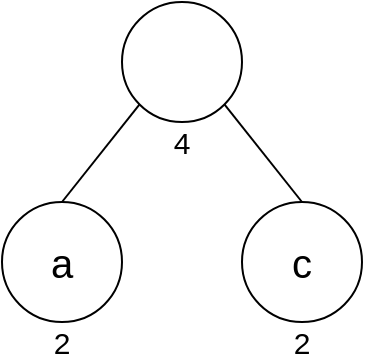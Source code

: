<mxfile version="20.4.2" type="device"><diagram id="Y-uapxf91R-qB0D4k8d9" name="ページ1"><mxGraphModel dx="1017" dy="476" grid="1" gridSize="10" guides="1" tooltips="1" connect="1" arrows="1" fold="1" page="1" pageScale="1" pageWidth="1169" pageHeight="827" math="0" shadow="0"><root><mxCell id="0"/><mxCell id="1" parent="0"/><mxCell id="_e98vY_LKBtYL3cLuxC4-2" value="" style="ellipse;whiteSpace=wrap;html=1;aspect=fixed;" parent="1" vertex="1"><mxGeometry x="430" y="270" width="60" height="60" as="geometry"/></mxCell><mxCell id="_e98vY_LKBtYL3cLuxC4-5" value="&lt;font style=&quot;font-size: 20px;&quot;&gt;c&lt;/font&gt;" style="ellipse;whiteSpace=wrap;html=1;aspect=fixed;" parent="1" vertex="1"><mxGeometry x="490" y="370" width="60" height="60" as="geometry"/></mxCell><mxCell id="_e98vY_LKBtYL3cLuxC4-12" value="&lt;font style=&quot;font-size: 20px;&quot;&gt;a&lt;/font&gt;" style="ellipse;whiteSpace=wrap;html=1;aspect=fixed;" parent="1" vertex="1"><mxGeometry x="370" y="370" width="60" height="60" as="geometry"/></mxCell><mxCell id="_e98vY_LKBtYL3cLuxC4-16" value="" style="endArrow=none;html=1;rounded=0;fontSize=20;entryX=0.5;entryY=0;entryDx=0;entryDy=0;exitX=1;exitY=1;exitDx=0;exitDy=0;" parent="1" source="_e98vY_LKBtYL3cLuxC4-2" target="_e98vY_LKBtYL3cLuxC4-5" edge="1"><mxGeometry width="50" height="50" relative="1" as="geometry"><mxPoint x="460" y="340" as="sourcePoint"/><mxPoint x="360" y="260" as="targetPoint"/></mxGeometry></mxCell><mxCell id="_e98vY_LKBtYL3cLuxC4-17" value="" style="endArrow=none;html=1;rounded=0;fontSize=20;entryX=0.5;entryY=0;entryDx=0;entryDy=0;exitX=0;exitY=1;exitDx=0;exitDy=0;" parent="1" source="_e98vY_LKBtYL3cLuxC4-2" target="_e98vY_LKBtYL3cLuxC4-12" edge="1"><mxGeometry width="50" height="50" relative="1" as="geometry"><mxPoint x="470" y="340" as="sourcePoint"/><mxPoint x="530" y="380" as="targetPoint"/></mxGeometry></mxCell><mxCell id="BrB-BL9yGo8qm9u_orR--6" value="&lt;font style=&quot;font-size: 15px;&quot;&gt;4&lt;/font&gt;" style="text;html=1;strokeColor=none;fillColor=none;align=center;verticalAlign=middle;whiteSpace=wrap;rounded=0;fontSize=11;" parent="1" vertex="1"><mxGeometry x="440" y="330" width="40" height="20" as="geometry"/></mxCell><mxCell id="BrB-BL9yGo8qm9u_orR--13" value="&lt;font style=&quot;font-size: 15px;&quot;&gt;2&lt;/font&gt;" style="text;html=1;strokeColor=none;fillColor=none;align=center;verticalAlign=middle;whiteSpace=wrap;rounded=0;fontSize=11;" parent="1" vertex="1"><mxGeometry x="380" y="430" width="40" height="20" as="geometry"/></mxCell><mxCell id="BrB-BL9yGo8qm9u_orR--15" value="&lt;font style=&quot;font-size: 15px;&quot;&gt;2&lt;/font&gt;" style="text;html=1;strokeColor=none;fillColor=none;align=center;verticalAlign=middle;whiteSpace=wrap;rounded=0;fontSize=11;" parent="1" vertex="1"><mxGeometry x="500" y="430" width="40" height="20" as="geometry"/></mxCell></root></mxGraphModel></diagram></mxfile>